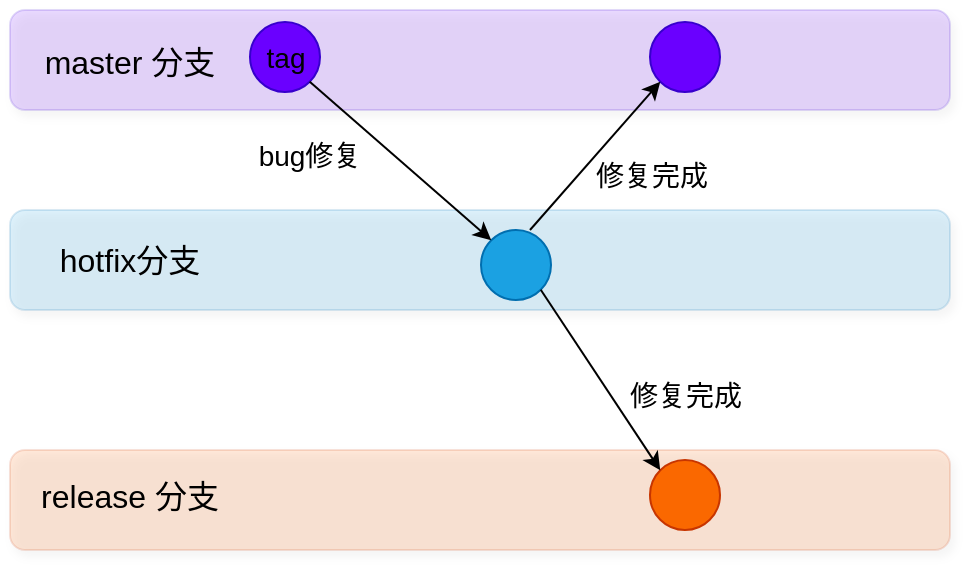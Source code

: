 <mxfile>
    <diagram id="_2VM_KgkvLaddpPTpy9z" name="第 1 页">
        <mxGraphModel dx="633" dy="1590" grid="1" gridSize="10" guides="1" tooltips="1" connect="1" arrows="1" fold="1" page="1" pageScale="1" pageWidth="827" pageHeight="1169" background="#ffffff" math="0" shadow="0">
            <root>
                <mxCell id="0"/>
                <mxCell id="1" parent="0"/>
                <mxCell id="27" value="" style="rounded=1;whiteSpace=wrap;html=1;strokeColor=#3700CC;fontSize=16;fontColor=#ffffff;fillColor=#6a00ff;opacity=15;shadow=1;" parent="1" vertex="1">
                    <mxGeometry x="10" y="-120" width="470" height="50" as="geometry"/>
                </mxCell>
                <mxCell id="26" value="" style="rounded=1;whiteSpace=wrap;html=1;strokeColor=#C73500;fontSize=16;fontColor=#000000;fillColor=#fa6800;opacity=15;shadow=1;" parent="1" vertex="1">
                    <mxGeometry x="10" y="100" width="470" height="50" as="geometry"/>
                </mxCell>
                <mxCell id="24" value="" style="rounded=1;whiteSpace=wrap;html=1;strokeColor=#006EAF;fontSize=16;fontColor=#ffffff;fillColor=#1ba1e2;opacity=15;shadow=1;" parent="1" vertex="1">
                    <mxGeometry x="10" y="-20" width="470" height="50" as="geometry"/>
                </mxCell>
                <mxCell id="2" value="hotfix分支" style="text;html=1;strokeColor=none;fillColor=none;align=center;verticalAlign=middle;whiteSpace=wrap;rounded=0;fontColor=#000000;fontSize=16;" parent="1" vertex="1">
                    <mxGeometry x="10" y="-10" width="120" height="30" as="geometry"/>
                </mxCell>
                <mxCell id="3" value="" style="ellipse;whiteSpace=wrap;html=1;aspect=fixed;fontSize=16;fontColor=#ffffff;fillColor=#1ba1e2;strokeColor=#006EAF;" parent="1" vertex="1">
                    <mxGeometry x="245.5" y="-10" width="35" height="35" as="geometry"/>
                </mxCell>
                <mxCell id="7" value="bug修复" style="text;html=1;strokeColor=none;fillColor=none;align=center;verticalAlign=middle;whiteSpace=wrap;rounded=0;fontSize=14;fontColor=#000000;" parent="1" vertex="1">
                    <mxGeometry x="110" y="-60" width="100" height="25" as="geometry"/>
                </mxCell>
                <mxCell id="12" value="release 分支" style="text;html=1;strokeColor=none;fillColor=none;align=center;verticalAlign=middle;whiteSpace=wrap;rounded=0;fontColor=#000000;fontSize=16;" parent="1" vertex="1">
                    <mxGeometry x="10" y="107.5" width="120" height="30" as="geometry"/>
                </mxCell>
                <mxCell id="13" value="" style="ellipse;whiteSpace=wrap;html=1;aspect=fixed;fontSize=16;fontColor=#000000;fillColor=#fa6800;strokeColor=#C73500;" parent="1" vertex="1">
                    <mxGeometry x="330" y="105" width="35" height="35" as="geometry"/>
                </mxCell>
                <mxCell id="16" value="master 分支" style="text;html=1;strokeColor=none;fillColor=none;align=center;verticalAlign=middle;whiteSpace=wrap;rounded=0;fontColor=#000000;fontSize=16;" parent="1" vertex="1">
                    <mxGeometry x="10" y="-109" width="120" height="30" as="geometry"/>
                </mxCell>
                <mxCell id="17" value="" style="ellipse;whiteSpace=wrap;html=1;aspect=fixed;fontSize=16;fontColor=#ffffff;fillColor=#6a00ff;strokeColor=#3700CC;" parent="1" vertex="1">
                    <mxGeometry x="130" y="-114" width="35" height="35" as="geometry"/>
                </mxCell>
                <mxCell id="20" value="tag" style="text;html=1;strokeColor=none;fillColor=none;align=center;verticalAlign=middle;whiteSpace=wrap;rounded=0;fontSize=14;fontColor=#000000;" parent="1" vertex="1">
                    <mxGeometry x="97.5" y="-109" width="100" height="25" as="geometry"/>
                </mxCell>
                <mxCell id="28" value="" style="endArrow=classic;html=1;exitX=1;exitY=1;exitDx=0;exitDy=0;entryX=0;entryY=0;entryDx=0;entryDy=0;strokeColor=#000000;" parent="1" source="17" target="3" edge="1">
                    <mxGeometry width="50" height="50" relative="1" as="geometry">
                        <mxPoint x="150" y="-20" as="sourcePoint"/>
                        <mxPoint x="200" y="-70" as="targetPoint"/>
                    </mxGeometry>
                </mxCell>
                <mxCell id="29" value="" style="endArrow=classic;html=1;exitX=1;exitY=1;exitDx=0;exitDy=0;entryX=0;entryY=0;entryDx=0;entryDy=0;strokeColor=#000000;" parent="1" source="3" target="13" edge="1">
                    <mxGeometry width="50" height="50" relative="1" as="geometry">
                        <mxPoint x="330.004" y="20.004" as="sourcePoint"/>
                        <mxPoint x="475.256" y="99.256" as="targetPoint"/>
                    </mxGeometry>
                </mxCell>
                <mxCell id="30" value="" style="ellipse;whiteSpace=wrap;html=1;aspect=fixed;fontSize=16;fontColor=#ffffff;fillColor=#6a00ff;strokeColor=#3700CC;" parent="1" vertex="1">
                    <mxGeometry x="330" y="-114" width="35" height="35" as="geometry"/>
                </mxCell>
                <mxCell id="31" value="" style="endArrow=classic;html=1;strokeColor=#000000;entryX=0;entryY=1;entryDx=0;entryDy=0;" parent="1" target="30" edge="1">
                    <mxGeometry width="50" height="50" relative="1" as="geometry">
                        <mxPoint x="270" y="-10" as="sourcePoint"/>
                        <mxPoint x="350" y="-10" as="targetPoint"/>
                    </mxGeometry>
                </mxCell>
                <mxCell id="32" value="修复完成" style="text;html=1;strokeColor=none;fillColor=none;align=center;verticalAlign=middle;whiteSpace=wrap;rounded=0;fontSize=14;fontColor=#000000;" parent="1" vertex="1">
                    <mxGeometry x="280.5" y="-50" width="100" height="25" as="geometry"/>
                </mxCell>
                <mxCell id="33" value="修复完成" style="text;html=1;strokeColor=none;fillColor=none;align=center;verticalAlign=middle;whiteSpace=wrap;rounded=0;fontSize=14;fontColor=#000000;" parent="1" vertex="1">
                    <mxGeometry x="297.5" y="60" width="100" height="25" as="geometry"/>
                </mxCell>
            </root>
        </mxGraphModel>
    </diagram>
</mxfile>